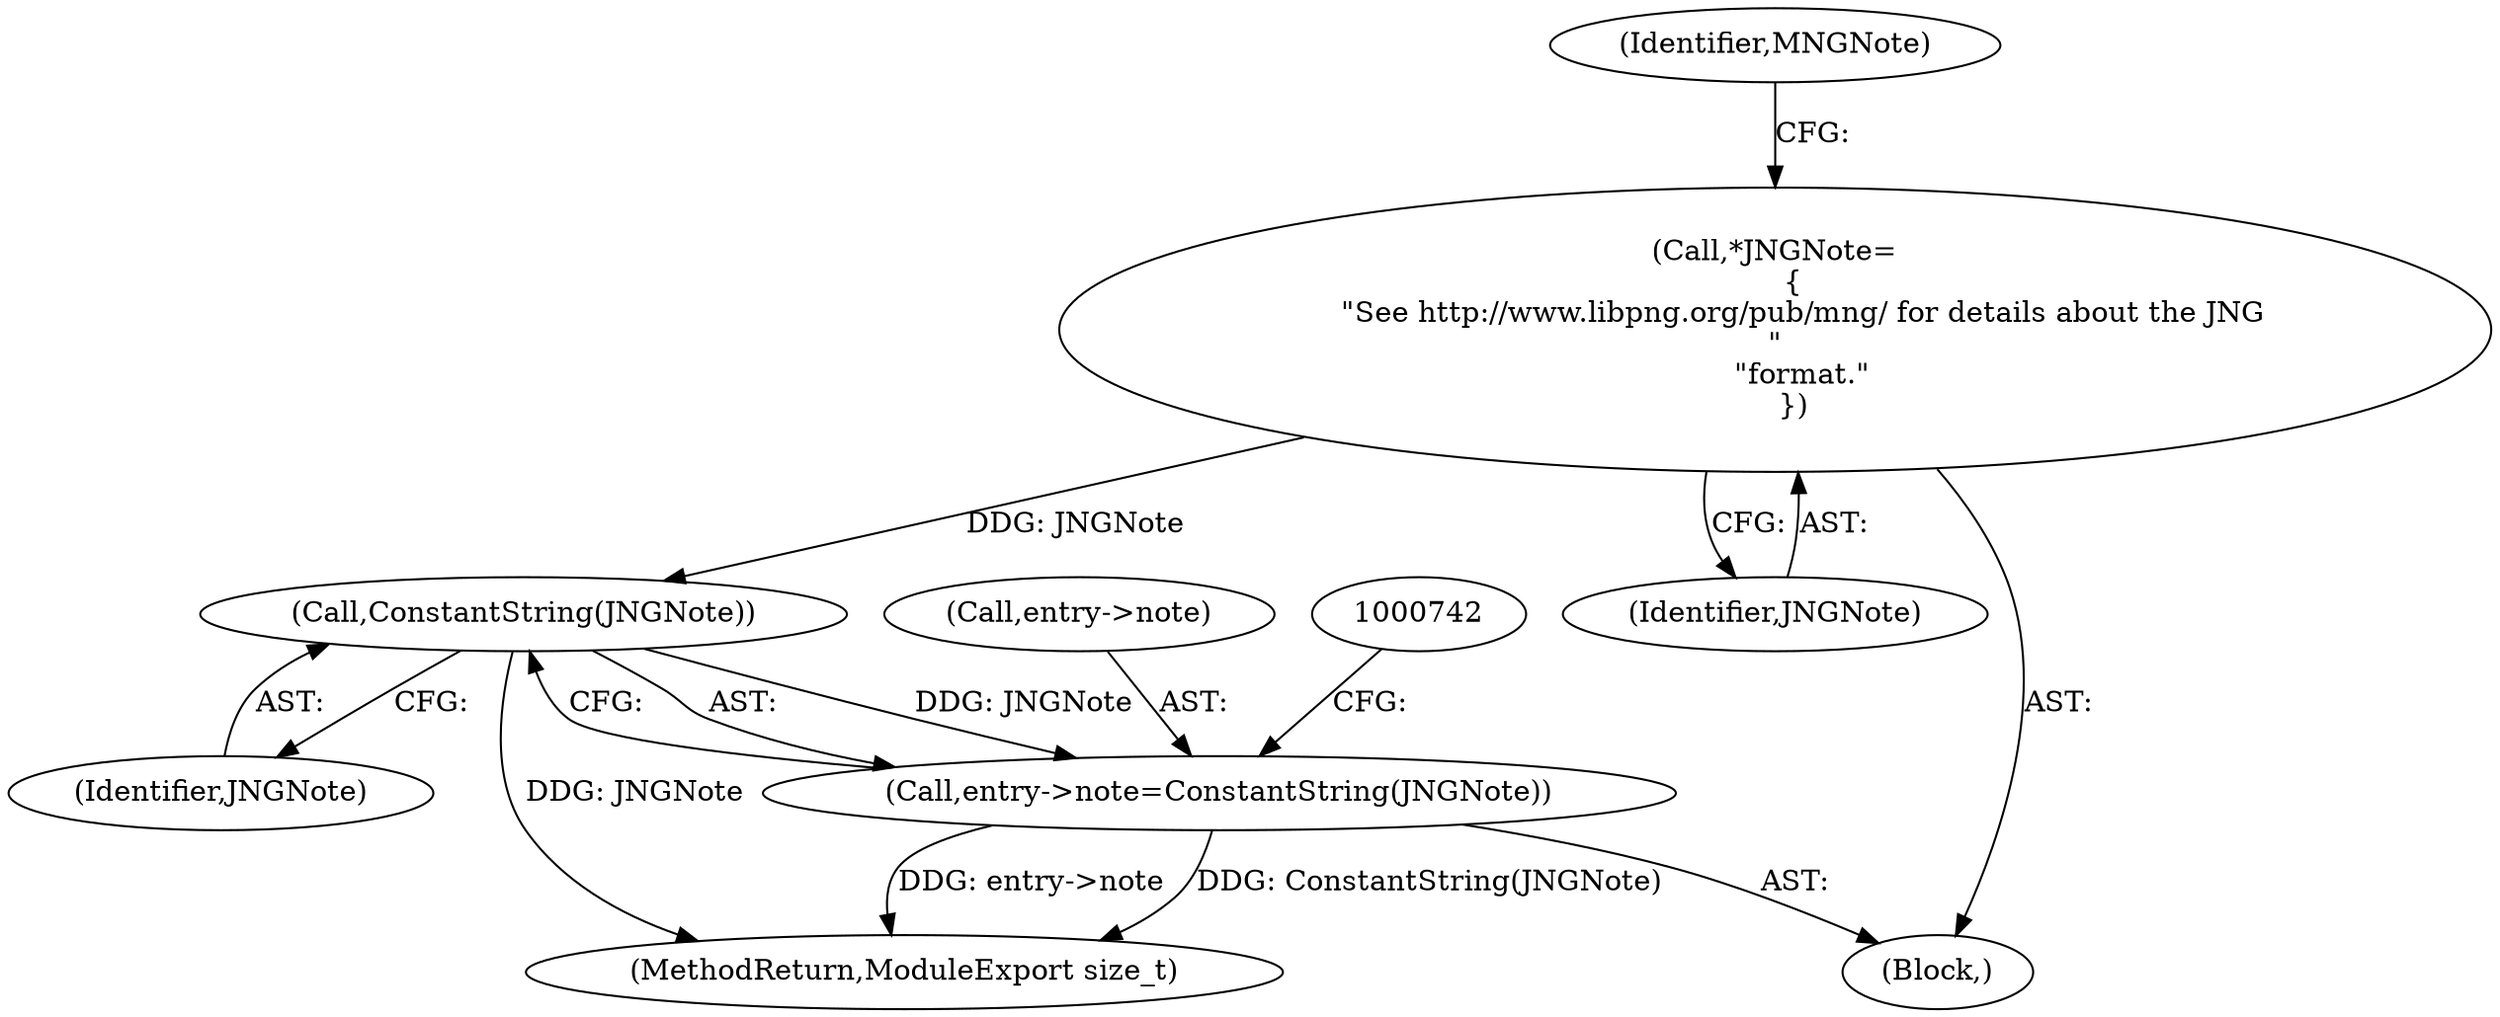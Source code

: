 digraph "0_ImageMagick_aa84944b405acebbeefe871d0f64969b9e9f31ac_1@pointer" {
"1000109" [label="(Call,*JNGNote=\n    {\n      \"See http://www.libpng.org/pub/mng/ for details about the JNG\n\"\n      \"format.\"\n    })"];
"1000739" [label="(Call,ConstantString(JNGNote))"];
"1000735" [label="(Call,entry->note=ConstantString(JNGNote))"];
"1000113" [label="(Identifier,MNGNote)"];
"1000740" [label="(Identifier,JNGNote)"];
"1000735" [label="(Call,entry->note=ConstantString(JNGNote))"];
"1000750" [label="(MethodReturn,ModuleExport size_t)"];
"1000110" [label="(Identifier,JNGNote)"];
"1000102" [label="(Block,)"];
"1000736" [label="(Call,entry->note)"];
"1000109" [label="(Call,*JNGNote=\n    {\n      \"See http://www.libpng.org/pub/mng/ for details about the JNG\n\"\n      \"format.\"\n    })"];
"1000739" [label="(Call,ConstantString(JNGNote))"];
"1000109" -> "1000102"  [label="AST: "];
"1000109" -> "1000110"  [label="CFG: "];
"1000110" -> "1000109"  [label="AST: "];
"1000113" -> "1000109"  [label="CFG: "];
"1000109" -> "1000739"  [label="DDG: JNGNote"];
"1000739" -> "1000735"  [label="AST: "];
"1000739" -> "1000740"  [label="CFG: "];
"1000740" -> "1000739"  [label="AST: "];
"1000735" -> "1000739"  [label="CFG: "];
"1000739" -> "1000750"  [label="DDG: JNGNote"];
"1000739" -> "1000735"  [label="DDG: JNGNote"];
"1000735" -> "1000102"  [label="AST: "];
"1000736" -> "1000735"  [label="AST: "];
"1000742" -> "1000735"  [label="CFG: "];
"1000735" -> "1000750"  [label="DDG: ConstantString(JNGNote)"];
"1000735" -> "1000750"  [label="DDG: entry->note"];
}
